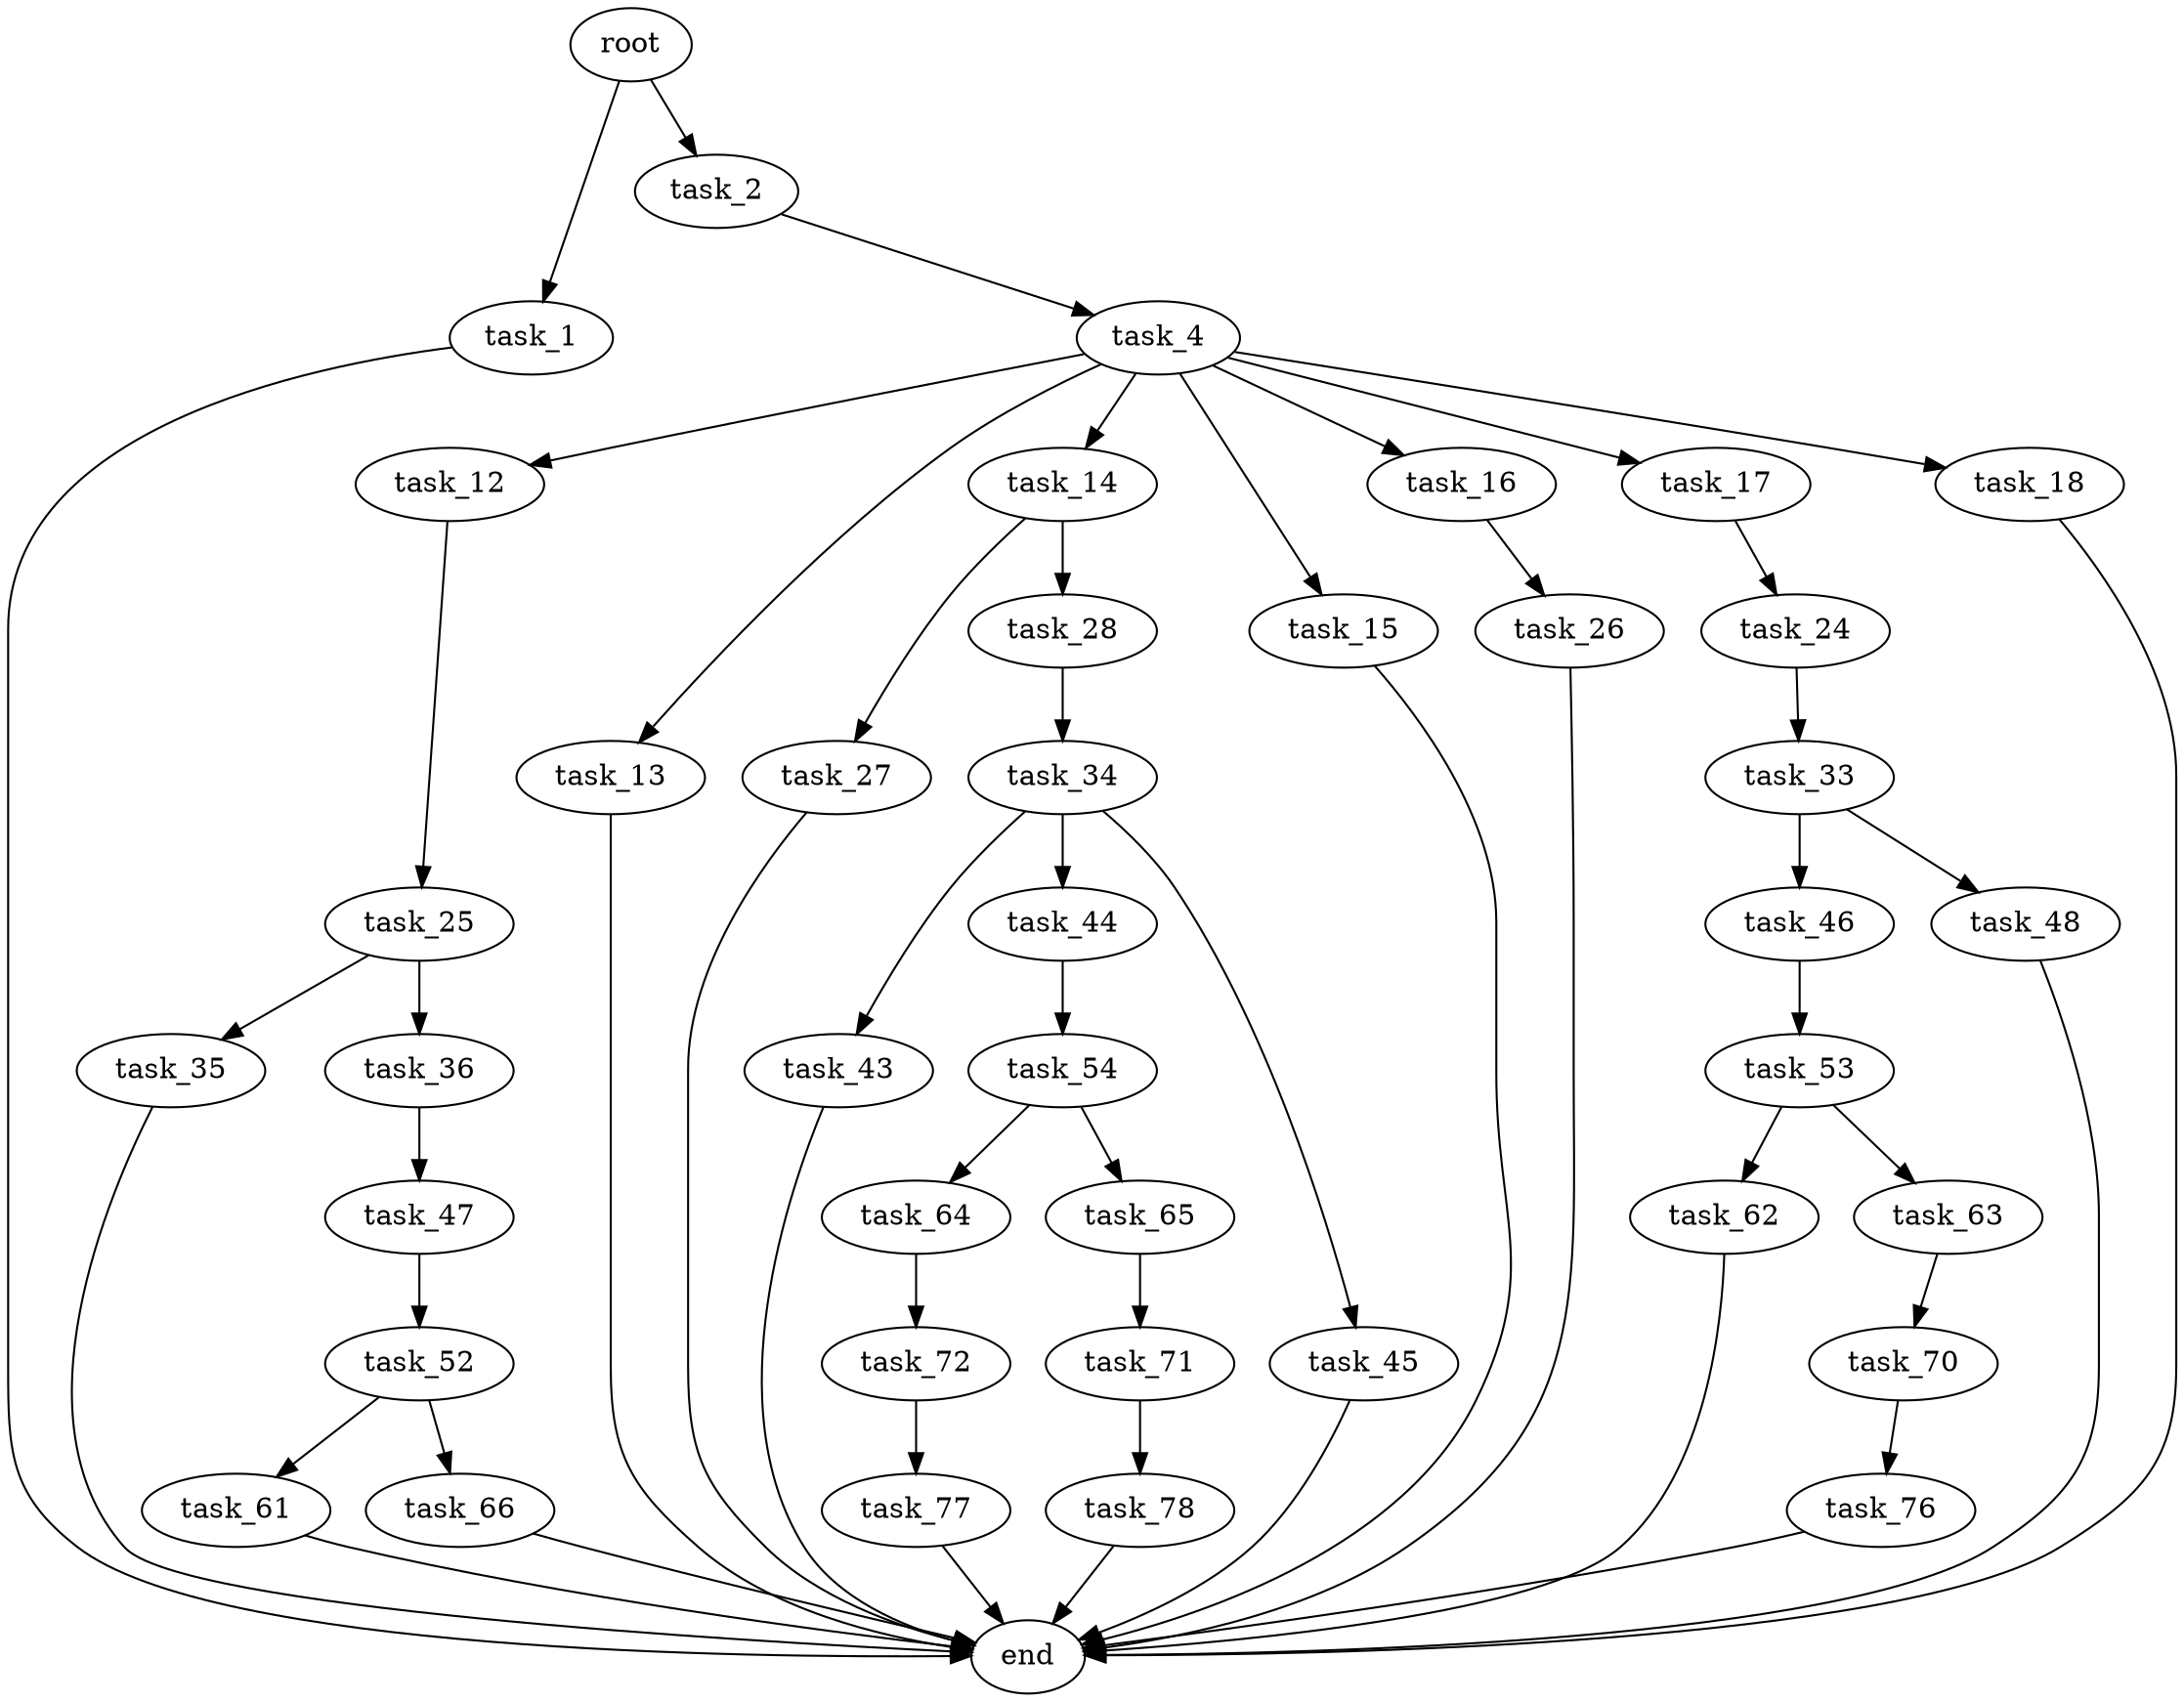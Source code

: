 digraph G {
  root [size="0.000000"];
  task_1 [size="1073741824000.000000"];
  task_2 [size="6708780456.000000"];
  end [size="0.000000"];
  task_4 [size="231928233984.000000"];
  task_12 [size="22606924257.000000"];
  task_13 [size="3400630674.000000"];
  task_14 [size="548364581158.000000"];
  task_15 [size="6596265535.000000"];
  task_16 [size="231928233984.000000"];
  task_17 [size="28991029248.000000"];
  task_18 [size="130934914306.000000"];
  task_25 [size="1117971093516.000000"];
  task_27 [size="116211460560.000000"];
  task_28 [size="1126781382.000000"];
  task_26 [size="7778656250.000000"];
  task_24 [size="68719476736.000000"];
  task_33 [size="35957090538.000000"];
  task_35 [size="16913889906.000000"];
  task_36 [size="328899419094.000000"];
  task_34 [size="24438573788.000000"];
  task_46 [size="206180117756.000000"];
  task_48 [size="3238504891.000000"];
  task_43 [size="13299832848.000000"];
  task_44 [size="335178447624.000000"];
  task_45 [size="29088723668.000000"];
  task_47 [size="25615892443.000000"];
  task_54 [size="28991029248.000000"];
  task_53 [size="68719476736.000000"];
  task_52 [size="5236273155.000000"];
  task_61 [size="85846208204.000000"];
  task_66 [size="8589934592.000000"];
  task_62 [size="189724015831.000000"];
  task_63 [size="68719476736.000000"];
  task_64 [size="292657244984.000000"];
  task_65 [size="1881190566.000000"];
  task_70 [size="19758960342.000000"];
  task_72 [size="1073741824000.000000"];
  task_71 [size="134217728000.000000"];
  task_76 [size="2122869165.000000"];
  task_78 [size="10302625008.000000"];
  task_77 [size="39637064229.000000"];

  root -> task_1 [size="1.000000"];
  root -> task_2 [size="1.000000"];
  task_1 -> end [size="1.000000"];
  task_2 -> task_4 [size="209715200.000000"];
  task_4 -> task_12 [size="301989888.000000"];
  task_4 -> task_13 [size="301989888.000000"];
  task_4 -> task_14 [size="301989888.000000"];
  task_4 -> task_15 [size="301989888.000000"];
  task_4 -> task_16 [size="301989888.000000"];
  task_4 -> task_17 [size="301989888.000000"];
  task_4 -> task_18 [size="301989888.000000"];
  task_12 -> task_25 [size="411041792.000000"];
  task_13 -> end [size="1.000000"];
  task_14 -> task_27 [size="411041792.000000"];
  task_14 -> task_28 [size="411041792.000000"];
  task_15 -> end [size="1.000000"];
  task_16 -> task_26 [size="301989888.000000"];
  task_17 -> task_24 [size="75497472.000000"];
  task_18 -> end [size="1.000000"];
  task_25 -> task_35 [size="838860800.000000"];
  task_25 -> task_36 [size="838860800.000000"];
  task_27 -> end [size="1.000000"];
  task_28 -> task_34 [size="75497472.000000"];
  task_26 -> end [size="1.000000"];
  task_24 -> task_33 [size="134217728.000000"];
  task_33 -> task_46 [size="838860800.000000"];
  task_33 -> task_48 [size="838860800.000000"];
  task_35 -> end [size="1.000000"];
  task_36 -> task_47 [size="209715200.000000"];
  task_34 -> task_43 [size="679477248.000000"];
  task_34 -> task_44 [size="679477248.000000"];
  task_34 -> task_45 [size="679477248.000000"];
  task_46 -> task_53 [size="411041792.000000"];
  task_48 -> end [size="1.000000"];
  task_43 -> end [size="1.000000"];
  task_44 -> task_54 [size="301989888.000000"];
  task_45 -> end [size="1.000000"];
  task_47 -> task_52 [size="411041792.000000"];
  task_54 -> task_64 [size="75497472.000000"];
  task_54 -> task_65 [size="75497472.000000"];
  task_53 -> task_62 [size="134217728.000000"];
  task_53 -> task_63 [size="134217728.000000"];
  task_52 -> task_61 [size="134217728.000000"];
  task_52 -> task_66 [size="134217728.000000"];
  task_61 -> end [size="1.000000"];
  task_66 -> end [size="1.000000"];
  task_62 -> end [size="1.000000"];
  task_63 -> task_70 [size="134217728.000000"];
  task_64 -> task_72 [size="536870912.000000"];
  task_65 -> task_71 [size="33554432.000000"];
  task_70 -> task_76 [size="33554432.000000"];
  task_72 -> task_77 [size="838860800.000000"];
  task_71 -> task_78 [size="209715200.000000"];
  task_76 -> end [size="1.000000"];
  task_78 -> end [size="1.000000"];
  task_77 -> end [size="1.000000"];
}
